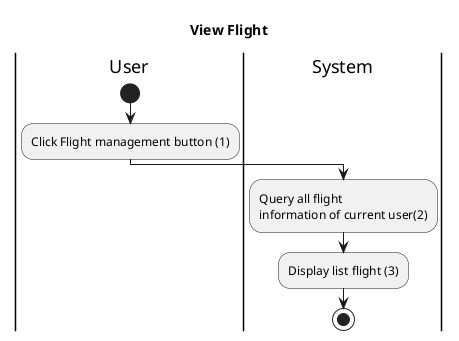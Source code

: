 @startuml Register Activity
title View Flight
|User|
start
:Click Flight management button (1);

|System|
:Query all flight \ninformation of current user(2); 
:Display list flight (3);

stop
@enduml